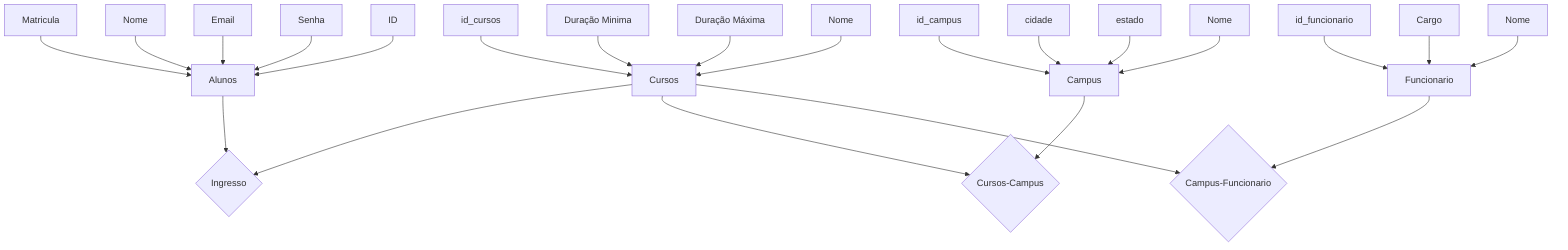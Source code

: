 flowchart TD
    Alunos[Alunos]
        id_matricula[Matricula] --> Alunos
        Nome_Aluno[Nome] --> Alunos
        Email --> Alunos
        Senha --> Alunos
        ID --> Alunos

    Cursos[Cursos]
        id_cursos --> Cursos
        dura_min[Duração Minima] --> Cursos
        dura_max[Duração Máxima]--> Cursos
        Nome_Curso[Nome] --> Cursos

    Ingresso{Ingresso}
        Cursos --> Ingresso
        Alunos --> Ingresso

    Campus[Campus]
        id_campus --> Campus
        cidade --> Campus
        estado --> Campus
        nome_campus[Nome] --> Campus

    Cusos_campus{Cursos-Campus}
        Cursos --> Cusos_campus
        Campus --> Cusos_campus

    Campus_Funcionario{Campus-Funcionario}
        Cursos --> Campus_Funcionario
        Funcionario --> Campus_Funcionario

    Funcionario[Funcionario]
        id_funcionario --> Funcionario
        tipo_funcionario[Cargo] --> Funcionario
        nome_funcionario[Nome] --> Funcionario